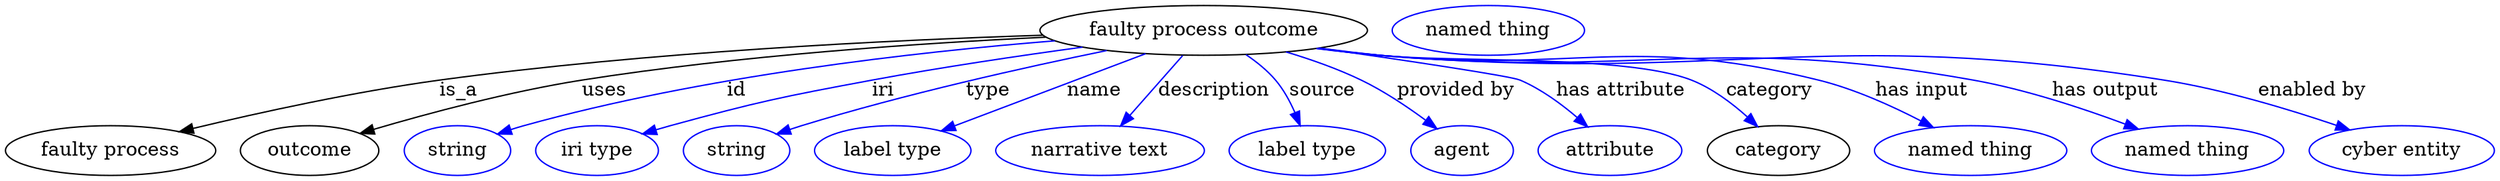 digraph {
	graph [bb="0,0,1798,123"];
	node [label="\N"];
	"faulty process outcome"	[height=0.5,
		label="faulty process outcome",
		pos="866.04,105",
		width=3.2858];
	"faulty process"	[height=0.5,
		pos="76.043,18",
		width=2.1123];
	"faulty process outcome" -> "faulty process"	[label=is_a,
		lp="328.04,61.5",
		pos="e,125.82,31.641 749.79,101.48 637.75,97.908 463.67,89.353 314.04,69 252.72,60.659 183.6,45.478 135.71,34.024"];
	outcome	[height=0.5,
		pos="220.04,18",
		width=1.3902];
	"faulty process outcome" -> outcome	[label=uses,
		lp="432.54,61.5",
		pos="e,256.47,30.458 751.72,100.12 660.41,95.817 529.43,86.949 416.04,69 363.92,60.749 305.46,44.958 266.06,33.32"];
	id	[color=blue,
		height=0.5,
		label=string,
		pos="326.04,18",
		width=1.0652];
	"faulty process outcome" -> id	[color=blue,
		label=id,
		lp="528.04,61.5",
		pos="e,355.03,29.996 758.32,97.403 657.51,89.294 503.45,71.909 374.04,36 370.93,35.137 367.74,34.175 364.54,33.159",
		style=solid];
	iri	[color=blue,
		height=0.5,
		label="iri type",
		pos="427.04,18",
		width=1.2277];
	"faulty process outcome" -> iri	[color=blue,
		label=iri,
		lp="634.04,61.5",
		pos="e,460.33,29.946 778.28,92.894 732.72,86.701 676.23,78.356 626.04,69 561.07,56.888 544.84,53.271 481.04,36 477.46,35.031 473.77,33.979 \
470.07,32.889",
		style=solid];
	type	[color=blue,
		height=0.5,
		label=string,
		pos="528.04,18",
		width=1.0652];
	"faulty process outcome" -> type	[color=blue,
		label=type,
		lp="710.04,61.5",
		pos="e,556.98,29.97 795.95,90.425 736.56,78.258 649.44,58.837 575.04,36 572.28,35.153 569.45,34.238 566.6,33.289",
		style=solid];
	name	[color=blue,
		height=0.5,
		label="label type",
		pos="641.04,18",
		width=1.5707];
	"faulty process outcome" -> name	[color=blue,
		label=name,
		lp="787.04,61.5",
		pos="e,676.24,32.297 823.99,88.112 784.62,73.241 726,51.096 685.79,35.905",
		style=solid];
	description	[color=blue,
		height=0.5,
		label="narrative text",
		pos="791.04,18",
		width=2.0943];
	"faulty process outcome" -> description	[color=blue,
		label=description,
		lp="873.54,61.5",
		pos="e,805.94,35.885 850.87,86.799 839.92,74.39 824.98,57.458 812.77,43.618",
		style=solid];
	source	[color=blue,
		height=0.5,
		label="label type",
		pos="941.04,18",
		width=1.5707];
	"faulty process outcome" -> source	[color=blue,
		label=source,
		lp="952.04,61.5",
		pos="e,935.83,36.066 896.63,87.445 904.3,82.272 912.05,76.046 918.04,69 923.85,62.169 928.49,53.628 932.04,45.547",
		style=solid];
	"provided by"	[color=blue,
		height=0.5,
		label=agent,
		pos="1053,18",
		width=1.0291];
	"faulty process outcome" -> "provided by"	[color=blue,
		label="provided by",
		lp="1048.5,61.5",
		pos="e,1034.8,33.821 925.63,89.408 943.55,84.043 962.98,77.226 980.04,69 996.39,61.12 1013.2,49.867 1026.6,40.03",
		style=solid];
	"has attribute"	[color=blue,
		height=0.5,
		label=attribute,
		pos="1160,18",
		width=1.4443];
	"faulty process outcome" -> "has attribute"	[color=blue,
		label="has attribute",
		lp="1168,61.5",
		pos="e,1143.9,35.19 949.64,92.219 1012.2,83.24 1088.2,71.933 1095,69 1110.1,62.548 1124.8,51.756 1136.4,41.846",
		style=solid];
	category	[height=0.5,
		pos="1281,18",
		width=1.4263];
	"faulty process outcome" -> category	[color=blue,
		label=category,
		lp="1275.5,61.5",
		pos="e,1266,35.592 949.31,92.205 963.87,90.328 978.89,88.51 993.04,87 1043.1,81.656 1172.2,87.644 1219,69 1233.7,63.153 1247.6,52.564 \
1258.6,42.631",
		style=solid];
	"has input"	[color=blue,
		height=0.5,
		label="named thing",
		pos="1420,18",
		width=1.9318];
	"faulty process outcome" -> "has input"	[color=blue,
		label="has input",
		lp="1385.5,61.5",
		pos="e,1393.3,34.705 948.6,92.017 963.38,90.138 978.65,88.369 993.04,87 1134,73.599 1173.7,103.1 1311,69 1336.6,62.65 1363.6,50.351 1384.3,\
39.54",
		style=solid];
	"has output"	[color=blue,
		height=0.5,
		label="named thing",
		pos="1577,18",
		width=1.9318];
	"faulty process outcome" -> "has output"	[color=blue,
		label="has output",
		lp="1518.5,61.5",
		pos="e,1541.7,33.544 947.9,91.926 962.89,90.033 978.42,88.282 993.04,87 1183.6,70.294 1234.8,102.85 1423,69 1460.7,62.223 1501.9,48.496 \
1532.2,37.137",
		style=solid];
	"enabled by"	[color=blue,
		height=0.5,
		label="cyber entity",
		pos="1731,18",
		width=1.8596];
	"faulty process outcome" -> "enabled by"	[color=blue,
		label="enabled by",
		lp="1667.5,61.5",
		pos="e,1693.5,33.035 947.21,91.889 962.41,89.975 978.19,88.226 993.04,87 1244.8,66.218 1311.7,108.96 1561,69 1603.5,62.201 1650.2,47.931 \
1683.9,36.37",
		style=solid];
	"named thing_category"	[color=blue,
		height=0.5,
		label="named thing",
		pos="1072,105",
		width=1.9318];
}
